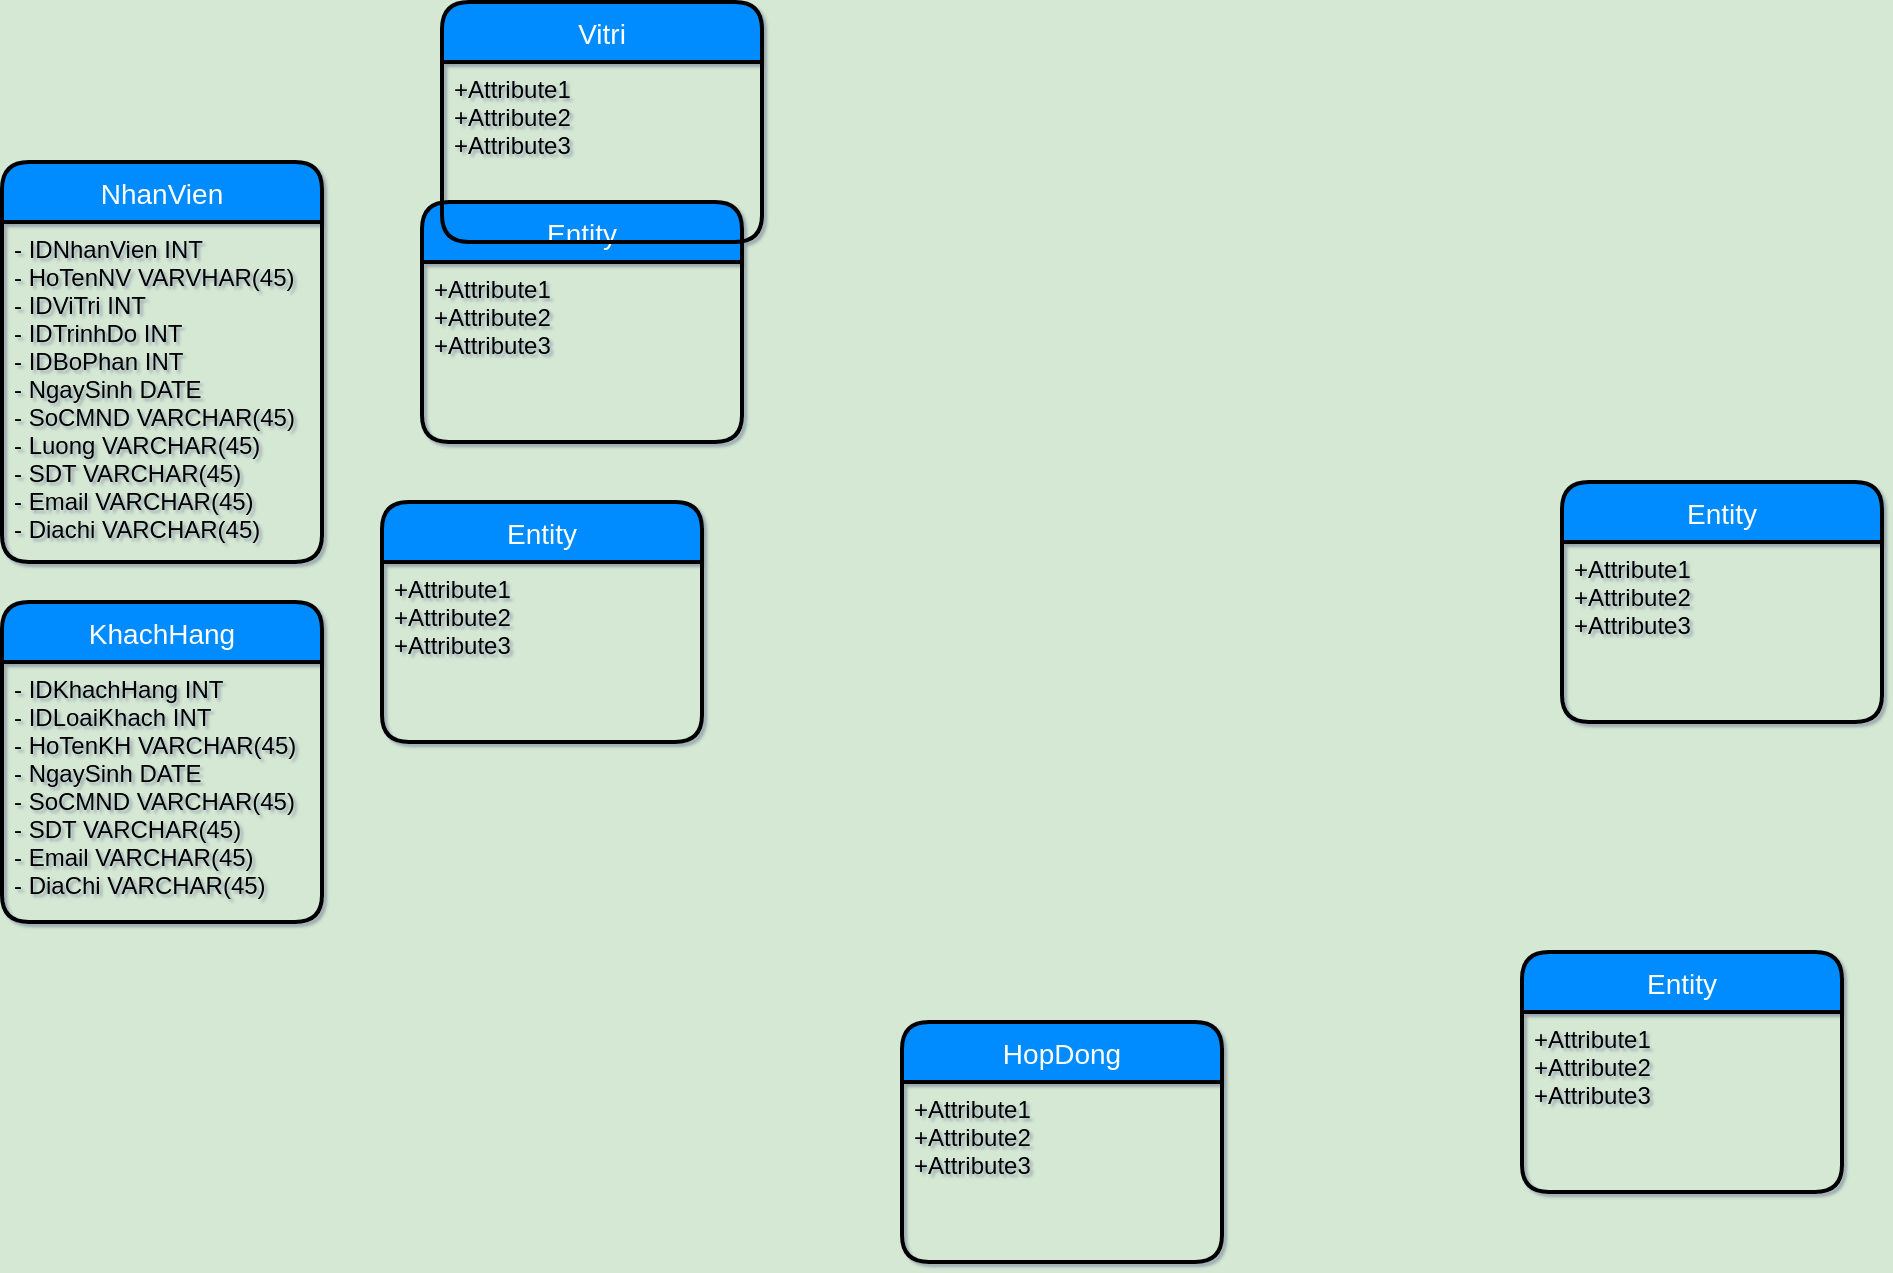 <mxfile version="12.7.9" type="device"><diagram id="zuRwBLKjqOzCZImn3WAK" name="Trang-1"><mxGraphModel dx="1240" dy="1706" grid="1" gridSize="10" guides="1" tooltips="1" connect="1" arrows="1" fold="1" page="1" pageScale="1" pageWidth="827" pageHeight="1169" background="#D5E8D4" math="0" shadow="1"><root><mxCell id="0"/><mxCell id="1" parent="0"/><mxCell id="OjzLngn2YNy2JQf9422j-5" value="NhanVien" style="swimlane;childLayout=stackLayout;horizontal=1;startSize=30;horizontalStack=0;fillColor=#008cff;fontColor=#FFFFFF;rounded=1;fontSize=14;fontStyle=0;strokeWidth=2;resizeParent=0;resizeLast=1;shadow=0;dashed=0;align=center;" vertex="1" parent="1"><mxGeometry x="-760" y="-550" width="160" height="200" as="geometry"/></mxCell><mxCell id="OjzLngn2YNy2JQf9422j-6" value="- IDNhanVien INT&#10;- HoTenNV VARVHAR(45)&#10;- IDViTri INT&#10;- IDTrinhDo INT&#10;- IDBoPhan INT&#10;- NgaySinh DATE&#10;- SoCMND VARCHAR(45)&#10;- Luong VARCHAR(45)&#10;- SDT VARCHAR(45)&#10;- Email VARCHAR(45)&#10;- Diachi VARCHAR(45)" style="align=left;strokeColor=none;fillColor=none;spacingLeft=4;fontSize=12;verticalAlign=top;resizable=0;rotatable=0;part=1;fontStyle=0" vertex="1" parent="OjzLngn2YNy2JQf9422j-5"><mxGeometry y="30" width="160" height="170" as="geometry"/></mxCell><mxCell id="OjzLngn2YNy2JQf9422j-7" value="KhachHang" style="swimlane;childLayout=stackLayout;horizontal=1;startSize=30;horizontalStack=0;fillColor=#008cff;fontColor=#FFFFFF;rounded=1;fontSize=14;fontStyle=0;strokeWidth=2;resizeParent=0;resizeLast=1;shadow=0;dashed=0;align=center;" vertex="1" parent="1"><mxGeometry x="-760" y="-330" width="160" height="160" as="geometry"/></mxCell><mxCell id="OjzLngn2YNy2JQf9422j-8" value="- IDKhachHang INT&#10;- IDLoaiKhach INT&#10;- HoTenKH VARCHAR(45)&#10;- NgaySinh DATE&#10;- SoCMND VARCHAR(45)&#10;- SDT VARCHAR(45)&#10;- Email VARCHAR(45)&#10;- DiaChi VARCHAR(45)" style="align=left;strokeColor=none;fillColor=none;spacingLeft=4;fontSize=12;verticalAlign=top;resizable=0;rotatable=0;part=1;" vertex="1" parent="OjzLngn2YNy2JQf9422j-7"><mxGeometry y="30" width="160" height="130" as="geometry"/></mxCell><mxCell id="OjzLngn2YNy2JQf9422j-11" value="Entity" style="swimlane;childLayout=stackLayout;horizontal=1;startSize=30;horizontalStack=0;fillColor=#008cff;fontColor=#FFFFFF;rounded=1;fontSize=14;fontStyle=0;strokeWidth=2;resizeParent=0;resizeLast=1;shadow=0;dashed=0;align=center;" vertex="1" parent="1"><mxGeometry x="20" y="-390" width="160" height="120" as="geometry"/></mxCell><mxCell id="OjzLngn2YNy2JQf9422j-12" value="+Attribute1&#10;+Attribute2&#10;+Attribute3" style="align=left;strokeColor=none;fillColor=none;spacingLeft=4;fontSize=12;verticalAlign=top;resizable=0;rotatable=0;part=1;" vertex="1" parent="OjzLngn2YNy2JQf9422j-11"><mxGeometry y="30" width="160" height="90" as="geometry"/></mxCell><mxCell id="OjzLngn2YNy2JQf9422j-9" value="HopDong" style="swimlane;childLayout=stackLayout;horizontal=1;startSize=30;horizontalStack=0;fillColor=#008cff;fontColor=#FFFFFF;rounded=1;fontSize=14;fontStyle=0;strokeWidth=2;resizeParent=0;resizeLast=1;shadow=0;dashed=0;align=center;" vertex="1" parent="1"><mxGeometry x="-310" y="-120" width="160" height="120" as="geometry"/></mxCell><mxCell id="OjzLngn2YNy2JQf9422j-10" value="+Attribute1&#10;+Attribute2&#10;+Attribute3" style="align=left;strokeColor=none;fillColor=none;spacingLeft=4;fontSize=12;verticalAlign=top;resizable=0;rotatable=0;part=1;" vertex="1" parent="OjzLngn2YNy2JQf9422j-9"><mxGeometry y="30" width="160" height="90" as="geometry"/></mxCell><mxCell id="OjzLngn2YNy2JQf9422j-13" value="Entity" style="swimlane;childLayout=stackLayout;horizontal=1;startSize=30;horizontalStack=0;fillColor=#008cff;fontColor=#FFFFFF;rounded=1;fontSize=14;fontStyle=0;strokeWidth=2;resizeParent=0;resizeLast=1;shadow=0;dashed=0;align=center;" vertex="1" parent="1"><mxGeometry x="-570" y="-380" width="160" height="120" as="geometry"><mxRectangle x="-390" y="-450" width="70" height="30" as="alternateBounds"/></mxGeometry></mxCell><mxCell id="OjzLngn2YNy2JQf9422j-14" value="+Attribute1&#10;+Attribute2&#10;+Attribute3" style="align=left;strokeColor=none;fillColor=none;spacingLeft=4;fontSize=12;verticalAlign=top;resizable=0;rotatable=0;part=1;" vertex="1" parent="OjzLngn2YNy2JQf9422j-13"><mxGeometry y="30" width="160" height="90" as="geometry"/></mxCell><mxCell id="OjzLngn2YNy2JQf9422j-15" value="Entity" style="swimlane;childLayout=stackLayout;horizontal=1;startSize=30;horizontalStack=0;fillColor=#008cff;fontColor=#FFFFFF;rounded=1;fontSize=14;fontStyle=0;strokeWidth=2;resizeParent=0;resizeLast=1;shadow=0;dashed=0;align=center;" vertex="1" parent="1"><mxGeometry y="-155" width="160" height="120" as="geometry"><mxRectangle x="-390" y="-450" width="70" height="30" as="alternateBounds"/></mxGeometry></mxCell><mxCell id="OjzLngn2YNy2JQf9422j-16" value="+Attribute1&#10;+Attribute2&#10;+Attribute3" style="align=left;strokeColor=none;fillColor=none;spacingLeft=4;fontSize=12;verticalAlign=top;resizable=0;rotatable=0;part=1;" vertex="1" parent="OjzLngn2YNy2JQf9422j-15"><mxGeometry y="30" width="160" height="90" as="geometry"/></mxCell><mxCell id="OjzLngn2YNy2JQf9422j-17" value="Entity" style="swimlane;childLayout=stackLayout;horizontal=1;startSize=30;horizontalStack=0;fillColor=#008cff;fontColor=#FFFFFF;rounded=1;fontSize=14;fontStyle=0;strokeWidth=2;resizeParent=0;resizeLast=1;shadow=0;dashed=0;align=center;" vertex="1" parent="1"><mxGeometry x="-550" y="-530" width="160" height="120" as="geometry"><mxRectangle x="-390" y="-450" width="70" height="30" as="alternateBounds"/></mxGeometry></mxCell><mxCell id="OjzLngn2YNy2JQf9422j-18" value="+Attribute1&#10;+Attribute2&#10;+Attribute3" style="align=left;strokeColor=none;fillColor=none;spacingLeft=4;fontSize=12;verticalAlign=top;resizable=0;rotatable=0;part=1;" vertex="1" parent="OjzLngn2YNy2JQf9422j-17"><mxGeometry y="30" width="160" height="90" as="geometry"/></mxCell><mxCell id="OjzLngn2YNy2JQf9422j-19" value="Vitri" style="swimlane;childLayout=stackLayout;horizontal=1;startSize=30;horizontalStack=0;fillColor=#008cff;fontColor=#FFFFFF;rounded=1;fontSize=14;fontStyle=0;strokeWidth=2;resizeParent=0;resizeLast=1;shadow=0;dashed=0;align=center;" vertex="1" parent="1"><mxGeometry x="-540" y="-630" width="160" height="120" as="geometry"><mxRectangle x="-390" y="-450" width="70" height="30" as="alternateBounds"/></mxGeometry></mxCell><mxCell id="OjzLngn2YNy2JQf9422j-20" value="+Attribute1&#10;+Attribute2&#10;+Attribute3" style="align=left;strokeColor=none;fillColor=none;spacingLeft=4;fontSize=12;verticalAlign=top;resizable=0;rotatable=0;part=1;" vertex="1" parent="OjzLngn2YNy2JQf9422j-19"><mxGeometry y="30" width="160" height="90" as="geometry"/></mxCell></root></mxGraphModel></diagram></mxfile>